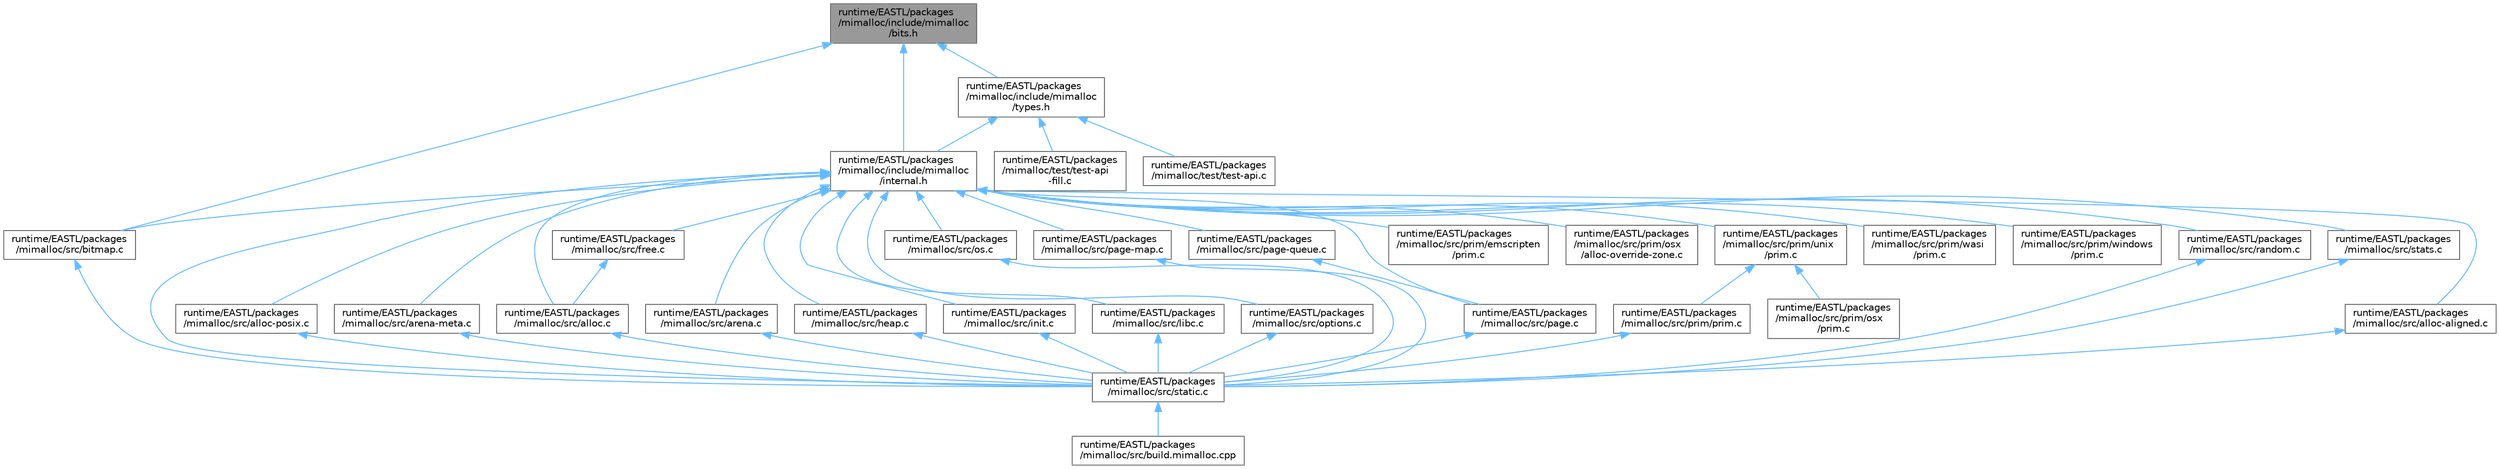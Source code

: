 digraph "runtime/EASTL/packages/mimalloc/include/mimalloc/bits.h"
{
 // LATEX_PDF_SIZE
  bgcolor="transparent";
  edge [fontname=Helvetica,fontsize=10,labelfontname=Helvetica,labelfontsize=10];
  node [fontname=Helvetica,fontsize=10,shape=box,height=0.2,width=0.4];
  Node1 [id="Node000001",label="runtime/EASTL/packages\l/mimalloc/include/mimalloc\l/bits.h",height=0.2,width=0.4,color="gray40", fillcolor="grey60", style="filled", fontcolor="black",tooltip=" "];
  Node1 -> Node2 [id="edge51_Node000001_Node000002",dir="back",color="steelblue1",style="solid",tooltip=" "];
  Node2 [id="Node000002",label="runtime/EASTL/packages\l/mimalloc/include/mimalloc\l/internal.h",height=0.2,width=0.4,color="grey40", fillcolor="white", style="filled",URL="$_e_a_s_t_l_2packages_2mimalloc_2include_2mimalloc_2internal_8h.html",tooltip=" "];
  Node2 -> Node3 [id="edge52_Node000002_Node000003",dir="back",color="steelblue1",style="solid",tooltip=" "];
  Node3 [id="Node000003",label="runtime/EASTL/packages\l/mimalloc/src/alloc-aligned.c",height=0.2,width=0.4,color="grey40", fillcolor="white", style="filled",URL="$alloc-aligned_8c.html",tooltip=" "];
  Node3 -> Node4 [id="edge53_Node000003_Node000004",dir="back",color="steelblue1",style="solid",tooltip=" "];
  Node4 [id="Node000004",label="runtime/EASTL/packages\l/mimalloc/src/static.c",height=0.2,width=0.4,color="grey40", fillcolor="white", style="filled",URL="$static_8c.html",tooltip=" "];
  Node4 -> Node5 [id="edge54_Node000004_Node000005",dir="back",color="steelblue1",style="solid",tooltip=" "];
  Node5 [id="Node000005",label="runtime/EASTL/packages\l/mimalloc/src/build.mimalloc.cpp",height=0.2,width=0.4,color="grey40", fillcolor="white", style="filled",URL="$build_8mimalloc_8cpp.html",tooltip=" "];
  Node2 -> Node6 [id="edge55_Node000002_Node000006",dir="back",color="steelblue1",style="solid",tooltip=" "];
  Node6 [id="Node000006",label="runtime/EASTL/packages\l/mimalloc/src/alloc-posix.c",height=0.2,width=0.4,color="grey40", fillcolor="white", style="filled",URL="$alloc-posix_8c.html",tooltip=" "];
  Node6 -> Node4 [id="edge56_Node000006_Node000004",dir="back",color="steelblue1",style="solid",tooltip=" "];
  Node2 -> Node7 [id="edge57_Node000002_Node000007",dir="back",color="steelblue1",style="solid",tooltip=" "];
  Node7 [id="Node000007",label="runtime/EASTL/packages\l/mimalloc/src/alloc.c",height=0.2,width=0.4,color="grey40", fillcolor="white", style="filled",URL="$alloc_8c.html",tooltip=" "];
  Node7 -> Node4 [id="edge58_Node000007_Node000004",dir="back",color="steelblue1",style="solid",tooltip=" "];
  Node2 -> Node8 [id="edge59_Node000002_Node000008",dir="back",color="steelblue1",style="solid",tooltip=" "];
  Node8 [id="Node000008",label="runtime/EASTL/packages\l/mimalloc/src/arena-meta.c",height=0.2,width=0.4,color="grey40", fillcolor="white", style="filled",URL="$arena-meta_8c.html",tooltip=" "];
  Node8 -> Node4 [id="edge60_Node000008_Node000004",dir="back",color="steelblue1",style="solid",tooltip=" "];
  Node2 -> Node9 [id="edge61_Node000002_Node000009",dir="back",color="steelblue1",style="solid",tooltip=" "];
  Node9 [id="Node000009",label="runtime/EASTL/packages\l/mimalloc/src/arena.c",height=0.2,width=0.4,color="grey40", fillcolor="white", style="filled",URL="$arena_8c.html",tooltip=" "];
  Node9 -> Node4 [id="edge62_Node000009_Node000004",dir="back",color="steelblue1",style="solid",tooltip=" "];
  Node2 -> Node10 [id="edge63_Node000002_Node000010",dir="back",color="steelblue1",style="solid",tooltip=" "];
  Node10 [id="Node000010",label="runtime/EASTL/packages\l/mimalloc/src/bitmap.c",height=0.2,width=0.4,color="grey40", fillcolor="white", style="filled",URL="$bitmap_8c.html",tooltip=" "];
  Node10 -> Node4 [id="edge64_Node000010_Node000004",dir="back",color="steelblue1",style="solid",tooltip=" "];
  Node2 -> Node11 [id="edge65_Node000002_Node000011",dir="back",color="steelblue1",style="solid",tooltip=" "];
  Node11 [id="Node000011",label="runtime/EASTL/packages\l/mimalloc/src/free.c",height=0.2,width=0.4,color="grey40", fillcolor="white", style="filled",URL="$free_8c.html",tooltip=" "];
  Node11 -> Node7 [id="edge66_Node000011_Node000007",dir="back",color="steelblue1",style="solid",tooltip=" "];
  Node2 -> Node12 [id="edge67_Node000002_Node000012",dir="back",color="steelblue1",style="solid",tooltip=" "];
  Node12 [id="Node000012",label="runtime/EASTL/packages\l/mimalloc/src/heap.c",height=0.2,width=0.4,color="grey40", fillcolor="white", style="filled",URL="$heap_8c.html",tooltip=" "];
  Node12 -> Node4 [id="edge68_Node000012_Node000004",dir="back",color="steelblue1",style="solid",tooltip=" "];
  Node2 -> Node13 [id="edge69_Node000002_Node000013",dir="back",color="steelblue1",style="solid",tooltip=" "];
  Node13 [id="Node000013",label="runtime/EASTL/packages\l/mimalloc/src/init.c",height=0.2,width=0.4,color="grey40", fillcolor="white", style="filled",URL="$_e_a_s_t_l_2packages_2mimalloc_2src_2init_8c.html",tooltip=" "];
  Node13 -> Node4 [id="edge70_Node000013_Node000004",dir="back",color="steelblue1",style="solid",tooltip=" "];
  Node2 -> Node14 [id="edge71_Node000002_Node000014",dir="back",color="steelblue1",style="solid",tooltip=" "];
  Node14 [id="Node000014",label="runtime/EASTL/packages\l/mimalloc/src/libc.c",height=0.2,width=0.4,color="grey40", fillcolor="white", style="filled",URL="$libc_8c.html",tooltip=" "];
  Node14 -> Node4 [id="edge72_Node000014_Node000004",dir="back",color="steelblue1",style="solid",tooltip=" "];
  Node2 -> Node15 [id="edge73_Node000002_Node000015",dir="back",color="steelblue1",style="solid",tooltip=" "];
  Node15 [id="Node000015",label="runtime/EASTL/packages\l/mimalloc/src/options.c",height=0.2,width=0.4,color="grey40", fillcolor="white", style="filled",URL="$options_8c.html",tooltip=" "];
  Node15 -> Node4 [id="edge74_Node000015_Node000004",dir="back",color="steelblue1",style="solid",tooltip=" "];
  Node2 -> Node16 [id="edge75_Node000002_Node000016",dir="back",color="steelblue1",style="solid",tooltip=" "];
  Node16 [id="Node000016",label="runtime/EASTL/packages\l/mimalloc/src/os.c",height=0.2,width=0.4,color="grey40", fillcolor="white", style="filled",URL="$os_8c.html",tooltip=" "];
  Node16 -> Node4 [id="edge76_Node000016_Node000004",dir="back",color="steelblue1",style="solid",tooltip=" "];
  Node2 -> Node17 [id="edge77_Node000002_Node000017",dir="back",color="steelblue1",style="solid",tooltip=" "];
  Node17 [id="Node000017",label="runtime/EASTL/packages\l/mimalloc/src/page-map.c",height=0.2,width=0.4,color="grey40", fillcolor="white", style="filled",URL="$page-map_8c.html",tooltip=" "];
  Node17 -> Node4 [id="edge78_Node000017_Node000004",dir="back",color="steelblue1",style="solid",tooltip=" "];
  Node2 -> Node18 [id="edge79_Node000002_Node000018",dir="back",color="steelblue1",style="solid",tooltip=" "];
  Node18 [id="Node000018",label="runtime/EASTL/packages\l/mimalloc/src/page-queue.c",height=0.2,width=0.4,color="grey40", fillcolor="white", style="filled",URL="$page-queue_8c.html",tooltip=" "];
  Node18 -> Node19 [id="edge80_Node000018_Node000019",dir="back",color="steelblue1",style="solid",tooltip=" "];
  Node19 [id="Node000019",label="runtime/EASTL/packages\l/mimalloc/src/page.c",height=0.2,width=0.4,color="grey40", fillcolor="white", style="filled",URL="$page_8c.html",tooltip=" "];
  Node19 -> Node4 [id="edge81_Node000019_Node000004",dir="back",color="steelblue1",style="solid",tooltip=" "];
  Node2 -> Node19 [id="edge82_Node000002_Node000019",dir="back",color="steelblue1",style="solid",tooltip=" "];
  Node2 -> Node20 [id="edge83_Node000002_Node000020",dir="back",color="steelblue1",style="solid",tooltip=" "];
  Node20 [id="Node000020",label="runtime/EASTL/packages\l/mimalloc/src/prim/emscripten\l/prim.c",height=0.2,width=0.4,color="grey40", fillcolor="white", style="filled",URL="$emscripten_2prim_8c.html",tooltip=" "];
  Node2 -> Node21 [id="edge84_Node000002_Node000021",dir="back",color="steelblue1",style="solid",tooltip=" "];
  Node21 [id="Node000021",label="runtime/EASTL/packages\l/mimalloc/src/prim/osx\l/alloc-override-zone.c",height=0.2,width=0.4,color="grey40", fillcolor="white", style="filled",URL="$alloc-override-zone_8c.html",tooltip=" "];
  Node2 -> Node22 [id="edge85_Node000002_Node000022",dir="back",color="steelblue1",style="solid",tooltip=" "];
  Node22 [id="Node000022",label="runtime/EASTL/packages\l/mimalloc/src/prim/unix\l/prim.c",height=0.2,width=0.4,color="grey40", fillcolor="white", style="filled",URL="$unix_2prim_8c.html",tooltip=" "];
  Node22 -> Node23 [id="edge86_Node000022_Node000023",dir="back",color="steelblue1",style="solid",tooltip=" "];
  Node23 [id="Node000023",label="runtime/EASTL/packages\l/mimalloc/src/prim/osx\l/prim.c",height=0.2,width=0.4,color="grey40", fillcolor="white", style="filled",URL="$osx_2prim_8c.html",tooltip=" "];
  Node22 -> Node24 [id="edge87_Node000022_Node000024",dir="back",color="steelblue1",style="solid",tooltip=" "];
  Node24 [id="Node000024",label="runtime/EASTL/packages\l/mimalloc/src/prim/prim.c",height=0.2,width=0.4,color="grey40", fillcolor="white", style="filled",URL="$prim_8c.html",tooltip=" "];
  Node24 -> Node4 [id="edge88_Node000024_Node000004",dir="back",color="steelblue1",style="solid",tooltip=" "];
  Node2 -> Node25 [id="edge89_Node000002_Node000025",dir="back",color="steelblue1",style="solid",tooltip=" "];
  Node25 [id="Node000025",label="runtime/EASTL/packages\l/mimalloc/src/prim/wasi\l/prim.c",height=0.2,width=0.4,color="grey40", fillcolor="white", style="filled",URL="$wasi_2prim_8c.html",tooltip=" "];
  Node2 -> Node26 [id="edge90_Node000002_Node000026",dir="back",color="steelblue1",style="solid",tooltip=" "];
  Node26 [id="Node000026",label="runtime/EASTL/packages\l/mimalloc/src/prim/windows\l/prim.c",height=0.2,width=0.4,color="grey40", fillcolor="white", style="filled",URL="$windows_2prim_8c.html",tooltip=" "];
  Node2 -> Node27 [id="edge91_Node000002_Node000027",dir="back",color="steelblue1",style="solid",tooltip=" "];
  Node27 [id="Node000027",label="runtime/EASTL/packages\l/mimalloc/src/random.c",height=0.2,width=0.4,color="grey40", fillcolor="white", style="filled",URL="$random_8c.html",tooltip=" "];
  Node27 -> Node4 [id="edge92_Node000027_Node000004",dir="back",color="steelblue1",style="solid",tooltip=" "];
  Node2 -> Node4 [id="edge93_Node000002_Node000004",dir="back",color="steelblue1",style="solid",tooltip=" "];
  Node2 -> Node28 [id="edge94_Node000002_Node000028",dir="back",color="steelblue1",style="solid",tooltip=" "];
  Node28 [id="Node000028",label="runtime/EASTL/packages\l/mimalloc/src/stats.c",height=0.2,width=0.4,color="grey40", fillcolor="white", style="filled",URL="$stats_8c.html",tooltip=" "];
  Node28 -> Node4 [id="edge95_Node000028_Node000004",dir="back",color="steelblue1",style="solid",tooltip=" "];
  Node1 -> Node29 [id="edge96_Node000001_Node000029",dir="back",color="steelblue1",style="solid",tooltip=" "];
  Node29 [id="Node000029",label="runtime/EASTL/packages\l/mimalloc/include/mimalloc\l/types.h",height=0.2,width=0.4,color="grey40", fillcolor="white", style="filled",URL="$types_8h.html",tooltip=" "];
  Node29 -> Node2 [id="edge97_Node000029_Node000002",dir="back",color="steelblue1",style="solid",tooltip=" "];
  Node29 -> Node30 [id="edge98_Node000029_Node000030",dir="back",color="steelblue1",style="solid",tooltip=" "];
  Node30 [id="Node000030",label="runtime/EASTL/packages\l/mimalloc/test/test-api\l-fill.c",height=0.2,width=0.4,color="grey40", fillcolor="white", style="filled",URL="$test-api-fill_8c.html",tooltip=" "];
  Node29 -> Node31 [id="edge99_Node000029_Node000031",dir="back",color="steelblue1",style="solid",tooltip=" "];
  Node31 [id="Node000031",label="runtime/EASTL/packages\l/mimalloc/test/test-api.c",height=0.2,width=0.4,color="grey40", fillcolor="white", style="filled",URL="$test-api_8c.html",tooltip=" "];
  Node1 -> Node10 [id="edge100_Node000001_Node000010",dir="back",color="steelblue1",style="solid",tooltip=" "];
}
